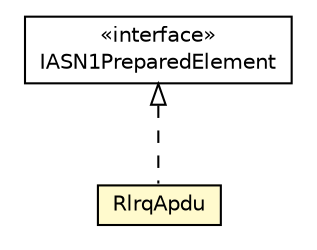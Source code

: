 #!/usr/local/bin/dot
#
# Class diagram 
# Generated by UMLGraph version R5_6-24-gf6e263 (http://www.umlgraph.org/)
#

digraph G {
	edge [fontname="Helvetica",fontsize=10,labelfontname="Helvetica",labelfontsize=10];
	node [fontname="Helvetica",fontsize=10,shape=plaintext];
	nodesep=0.25;
	ranksep=0.5;
	// org.universAAL.lddi.lib.ieeex73std.org.bn.coders.IASN1PreparedElement
	c7022844 [label=<<table title="org.universAAL.lddi.lib.ieeex73std.org.bn.coders.IASN1PreparedElement" border="0" cellborder="1" cellspacing="0" cellpadding="2" port="p" href="../../org/bn/coders/IASN1PreparedElement.html">
		<tr><td><table border="0" cellspacing="0" cellpadding="1">
<tr><td align="center" balign="center"> &#171;interface&#187; </td></tr>
<tr><td align="center" balign="center"> IASN1PreparedElement </td></tr>
		</table></td></tr>
		</table>>, URL="../../org/bn/coders/IASN1PreparedElement.html", fontname="Helvetica", fontcolor="black", fontsize=10.0];
	// org.universAAL.lddi.lib.ieeex73std.x73.p20601.RlrqApdu
	c7023068 [label=<<table title="org.universAAL.lddi.lib.ieeex73std.x73.p20601.RlrqApdu" border="0" cellborder="1" cellspacing="0" cellpadding="2" port="p" bgcolor="lemonChiffon" href="./RlrqApdu.html">
		<tr><td><table border="0" cellspacing="0" cellpadding="1">
<tr><td align="center" balign="center"> RlrqApdu </td></tr>
		</table></td></tr>
		</table>>, URL="./RlrqApdu.html", fontname="Helvetica", fontcolor="black", fontsize=10.0];
	//org.universAAL.lddi.lib.ieeex73std.x73.p20601.RlrqApdu implements org.universAAL.lddi.lib.ieeex73std.org.bn.coders.IASN1PreparedElement
	c7022844:p -> c7023068:p [dir=back,arrowtail=empty,style=dashed];
}

